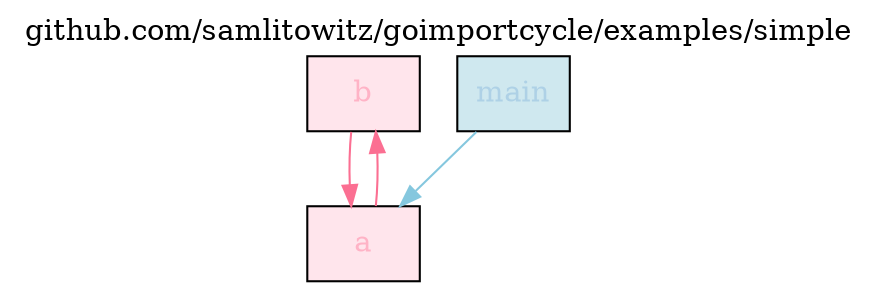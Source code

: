 
digraph {
	labelloc="t";
	label="github.com/samlitowitz/goimportcycle/examples/simple";
	rankdir="TB";
	node [shape="rect"];

	pkg_b [label="b", style="filled", fontcolor="#ffb3c6", fillcolor="#ffe5ec"];
	pkg_main [label="main", style="filled", fontcolor="#aed1e6", fillcolor="#cfe8ef"];
	pkg_a [label="a", style="filled", fontcolor="#ffb3c6", fillcolor="#ffe5ec"];
	pkg_b -> pkg_a [color="#fb6f92"];
	pkg_main -> pkg_a [color="#85c7de"];
	pkg_a -> pkg_b [color="#fb6f92"];
}
